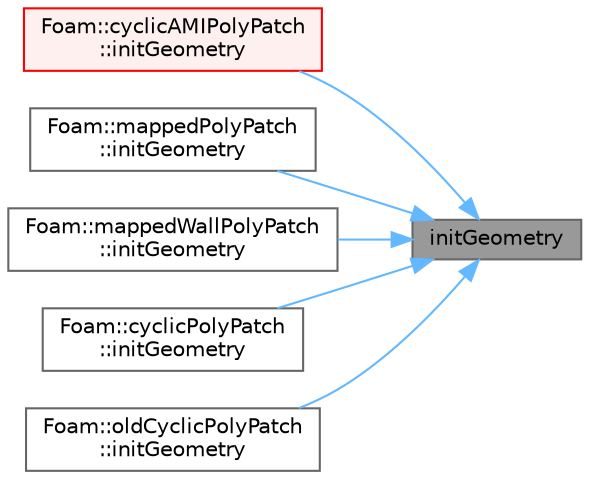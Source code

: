 digraph "initGeometry"
{
 // LATEX_PDF_SIZE
  bgcolor="transparent";
  edge [fontname=Helvetica,fontsize=10,labelfontname=Helvetica,labelfontsize=10];
  node [fontname=Helvetica,fontsize=10,shape=box,height=0.2,width=0.4];
  rankdir="RL";
  Node1 [id="Node000001",label="initGeometry",height=0.2,width=0.4,color="gray40", fillcolor="grey60", style="filled", fontcolor="black",tooltip=" "];
  Node1 -> Node2 [id="edge1_Node000001_Node000002",dir="back",color="steelblue1",style="solid",tooltip=" "];
  Node2 [id="Node000002",label="Foam::cyclicAMIPolyPatch\l::initGeometry",height=0.2,width=0.4,color="red", fillcolor="#FFF0F0", style="filled",URL="$classFoam_1_1cyclicAMIPolyPatch.html#a633b37f544e6c45c018011729ee1f7da",tooltip=" "];
  Node1 -> Node4 [id="edge2_Node000001_Node000004",dir="back",color="steelblue1",style="solid",tooltip=" "];
  Node4 [id="Node000004",label="Foam::mappedPolyPatch\l::initGeometry",height=0.2,width=0.4,color="grey40", fillcolor="white", style="filled",URL="$classFoam_1_1mappedPolyPatch.html#a633b37f544e6c45c018011729ee1f7da",tooltip=" "];
  Node1 -> Node5 [id="edge3_Node000001_Node000005",dir="back",color="steelblue1",style="solid",tooltip=" "];
  Node5 [id="Node000005",label="Foam::mappedWallPolyPatch\l::initGeometry",height=0.2,width=0.4,color="grey40", fillcolor="white", style="filled",URL="$classFoam_1_1mappedWallPolyPatch.html#a633b37f544e6c45c018011729ee1f7da",tooltip=" "];
  Node1 -> Node6 [id="edge4_Node000001_Node000006",dir="back",color="steelblue1",style="solid",tooltip=" "];
  Node6 [id="Node000006",label="Foam::cyclicPolyPatch\l::initGeometry",height=0.2,width=0.4,color="grey40", fillcolor="white", style="filled",URL="$classFoam_1_1cyclicPolyPatch.html#a633b37f544e6c45c018011729ee1f7da",tooltip=" "];
  Node1 -> Node7 [id="edge5_Node000001_Node000007",dir="back",color="steelblue1",style="solid",tooltip=" "];
  Node7 [id="Node000007",label="Foam::oldCyclicPolyPatch\l::initGeometry",height=0.2,width=0.4,color="grey40", fillcolor="white", style="filled",URL="$classFoam_1_1oldCyclicPolyPatch.html#a633b37f544e6c45c018011729ee1f7da",tooltip=" "];
}
